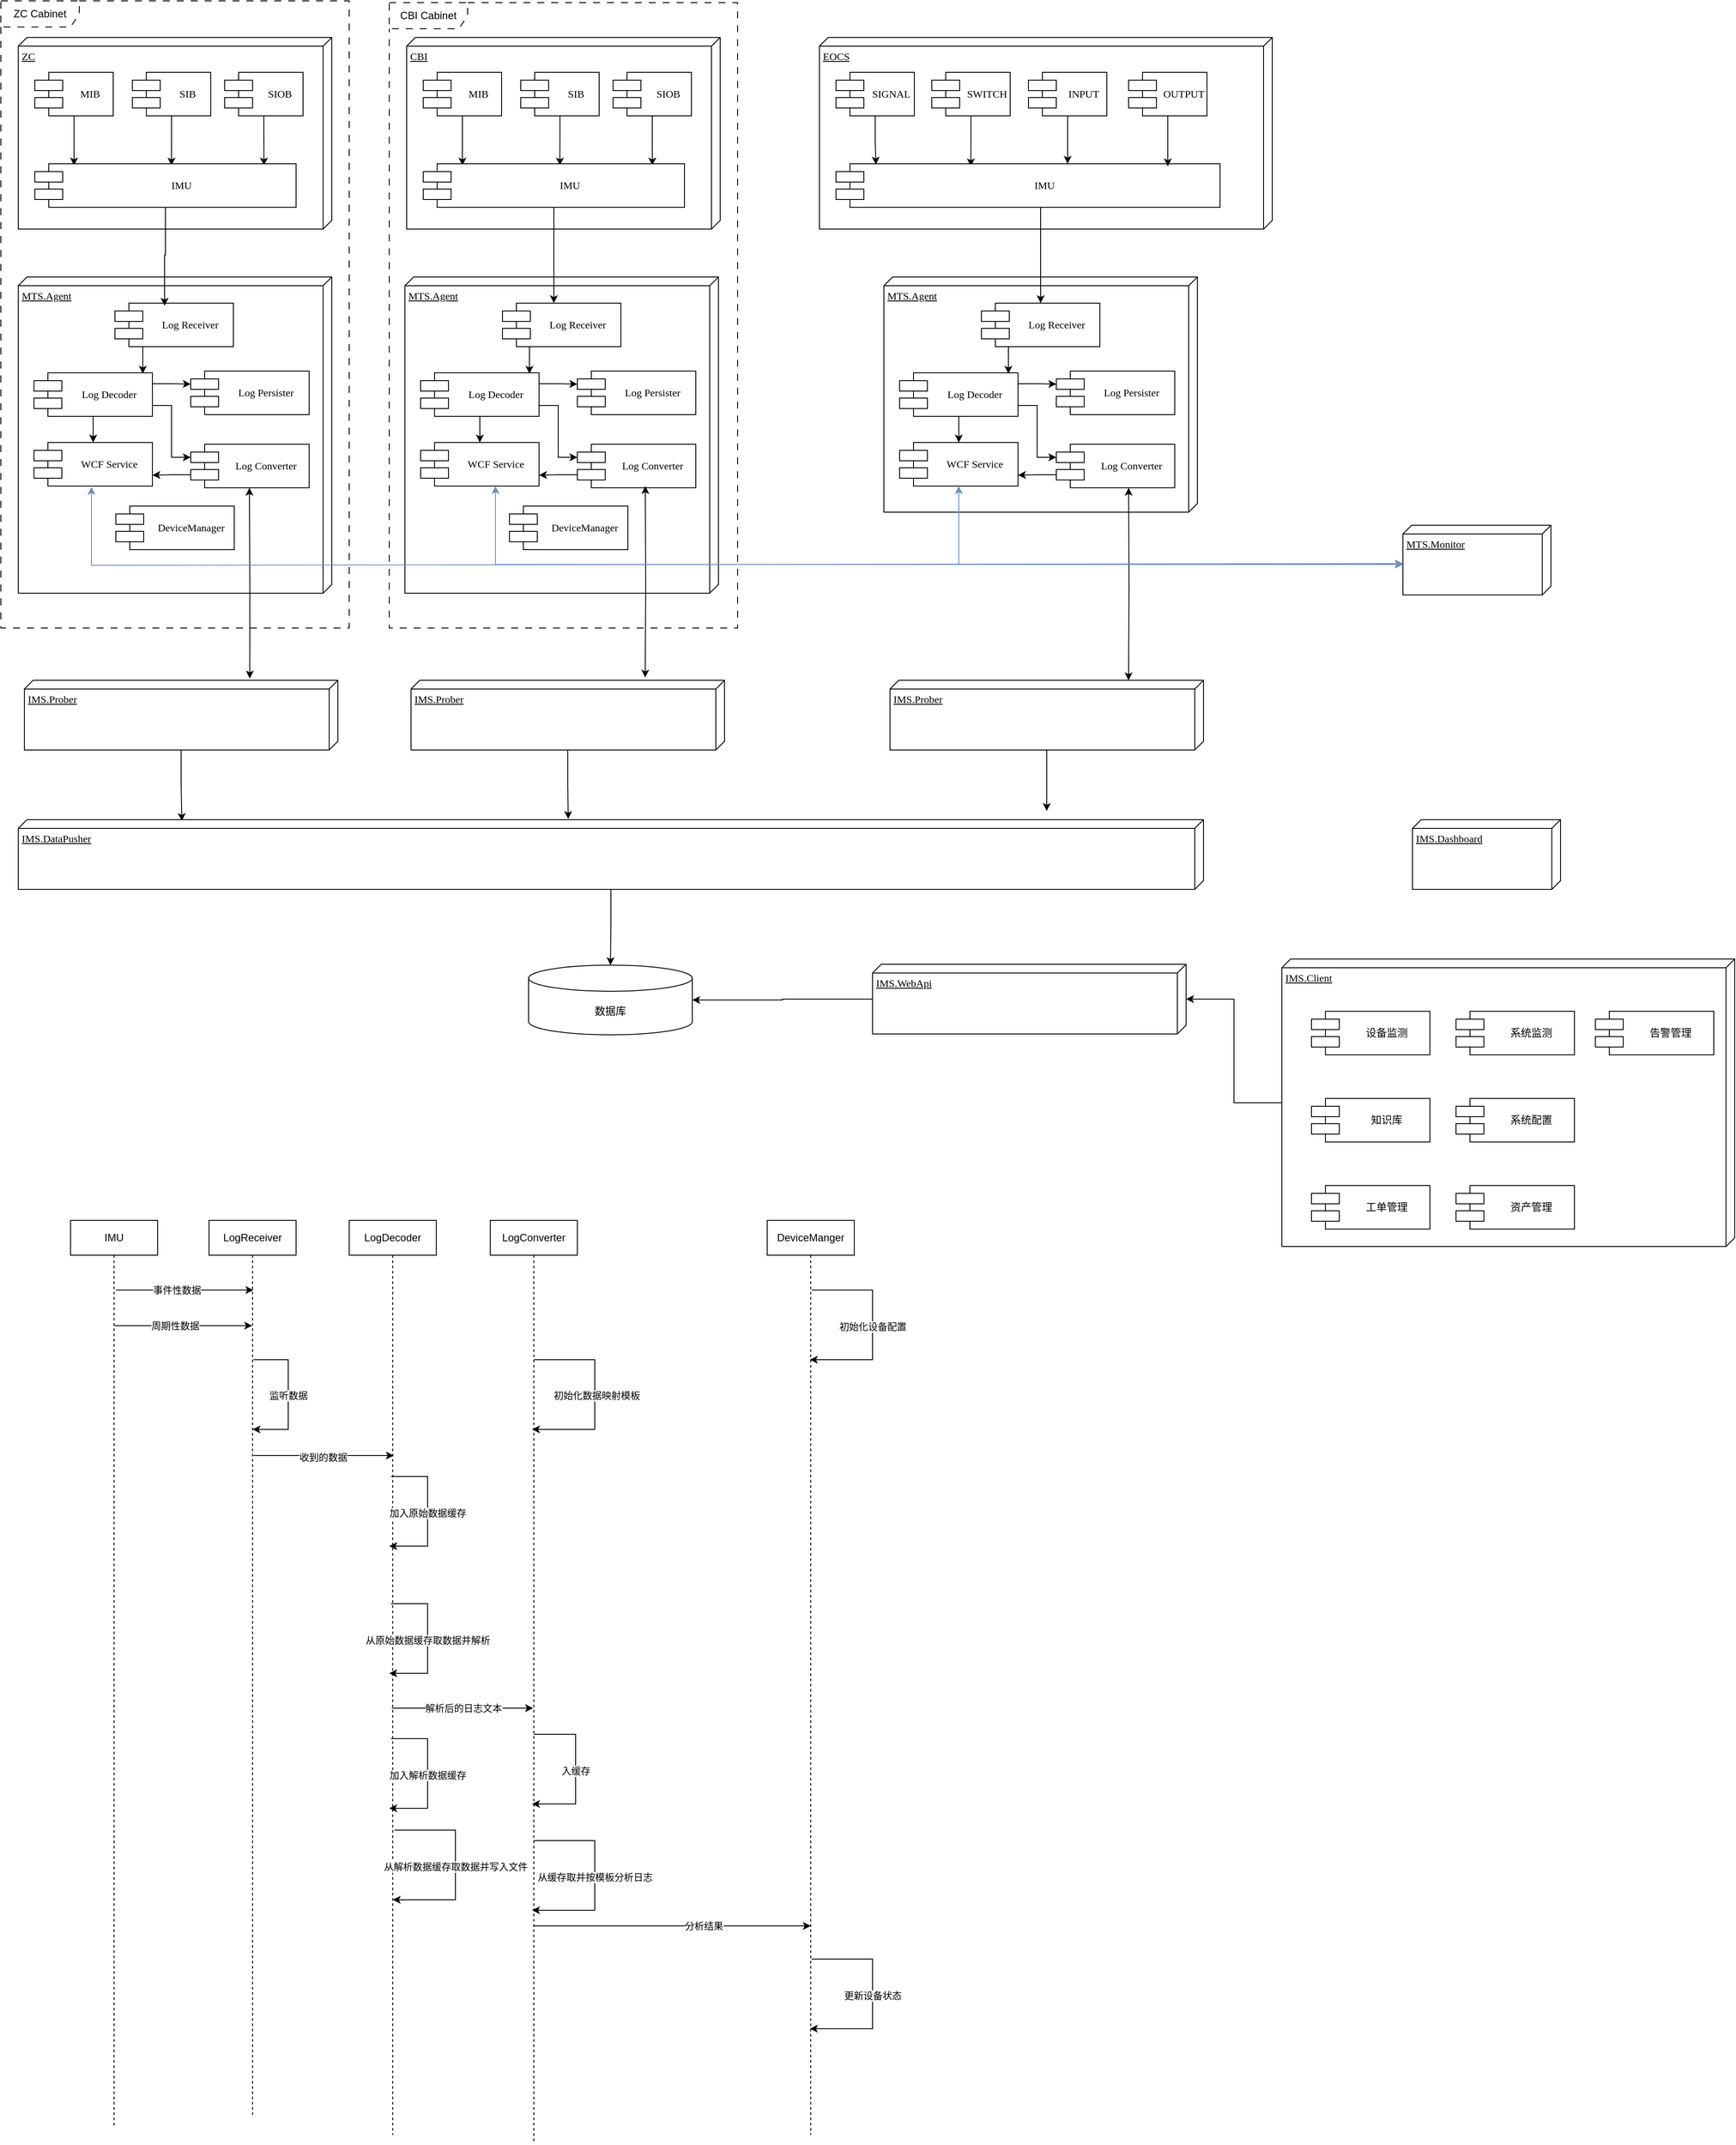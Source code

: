 <mxfile version="22.1.1" type="github">
  <diagram name="Page-1" id="5f0bae14-7c28-e335-631c-24af17079c00">
    <mxGraphModel dx="1434" dy="1608" grid="1" gridSize="10" guides="1" tooltips="1" connect="1" arrows="1" fold="1" page="1" pageScale="1" pageWidth="1100" pageHeight="850" background="none" math="0" shadow="0">
      <root>
        <mxCell id="0" />
        <mxCell id="1" parent="0" />
        <mxCell id="39150e848f15840c-1" value="ZC" style="verticalAlign=top;align=left;spacingTop=8;spacingLeft=2;spacingRight=12;shape=cube;size=10;direction=south;fontStyle=4;html=1;rounded=0;shadow=0;comic=0;labelBackgroundColor=none;strokeWidth=1;fontFamily=Verdana;fontSize=12" parent="1" vertex="1">
          <mxGeometry x="60" y="-758" width="360" height="220" as="geometry" />
        </mxCell>
        <mxCell id="gCKSwxHr6gFbuDcbhf19-6" style="edgeStyle=orthogonalEdgeStyle;rounded=0;orthogonalLoop=1;jettySize=auto;html=1;entryX=0.15;entryY=0.04;entryDx=0;entryDy=0;entryPerimeter=0;" parent="1" source="39150e848f15840c-5" target="gCKSwxHr6gFbuDcbhf19-3" edge="1">
          <mxGeometry relative="1" as="geometry" />
        </mxCell>
        <mxCell id="39150e848f15840c-5" value="MIB" style="shape=component;align=center;spacingLeft=36;rounded=0;shadow=0;comic=0;labelBackgroundColor=none;strokeWidth=1;fontFamily=Verdana;fontSize=12;html=1;" parent="1" vertex="1">
          <mxGeometry x="79" y="-718" width="90" height="50" as="geometry" />
        </mxCell>
        <mxCell id="gCKSwxHr6gFbuDcbhf19-9" style="edgeStyle=orthogonalEdgeStyle;rounded=0;orthogonalLoop=1;jettySize=auto;html=1;entryX=0.523;entryY=0.04;entryDx=0;entryDy=0;entryPerimeter=0;" parent="1" source="gCKSwxHr6gFbuDcbhf19-1" target="gCKSwxHr6gFbuDcbhf19-3" edge="1">
          <mxGeometry relative="1" as="geometry" />
        </mxCell>
        <mxCell id="gCKSwxHr6gFbuDcbhf19-1" value="SIB" style="shape=component;align=center;spacingLeft=36;rounded=0;shadow=0;comic=0;labelBackgroundColor=none;strokeWidth=1;fontFamily=Verdana;fontSize=12;html=1;" parent="1" vertex="1">
          <mxGeometry x="191" y="-718" width="90" height="50" as="geometry" />
        </mxCell>
        <mxCell id="gCKSwxHr6gFbuDcbhf19-8" style="edgeStyle=orthogonalEdgeStyle;rounded=0;orthogonalLoop=1;jettySize=auto;html=1;exitX=0.5;exitY=1;exitDx=0;exitDy=0;entryX=0.877;entryY=0.04;entryDx=0;entryDy=0;entryPerimeter=0;" parent="1" source="gCKSwxHr6gFbuDcbhf19-2" target="gCKSwxHr6gFbuDcbhf19-3" edge="1">
          <mxGeometry relative="1" as="geometry" />
        </mxCell>
        <mxCell id="gCKSwxHr6gFbuDcbhf19-2" value="SIOB" style="shape=component;align=center;spacingLeft=36;rounded=0;shadow=0;comic=0;labelBackgroundColor=none;strokeWidth=1;fontFamily=Verdana;fontSize=12;html=1;" parent="1" vertex="1">
          <mxGeometry x="297" y="-718" width="90" height="50" as="geometry" />
        </mxCell>
        <mxCell id="gCKSwxHr6gFbuDcbhf19-3" value="IMU" style="shape=component;align=center;spacingLeft=36;rounded=0;shadow=0;comic=0;labelBackgroundColor=none;strokeWidth=1;fontFamily=Verdana;fontSize=12;html=1;" parent="1" vertex="1">
          <mxGeometry x="79" y="-613" width="300" height="50" as="geometry" />
        </mxCell>
        <mxCell id="gCKSwxHr6gFbuDcbhf19-10" value="CBI" style="verticalAlign=top;align=left;spacingTop=8;spacingLeft=2;spacingRight=12;shape=cube;size=10;direction=south;fontStyle=4;html=1;rounded=0;shadow=0;comic=0;labelBackgroundColor=none;strokeWidth=1;fontFamily=Verdana;fontSize=12" parent="1" vertex="1">
          <mxGeometry x="506" y="-758" width="360" height="220" as="geometry" />
        </mxCell>
        <mxCell id="gCKSwxHr6gFbuDcbhf19-11" style="edgeStyle=orthogonalEdgeStyle;rounded=0;orthogonalLoop=1;jettySize=auto;html=1;entryX=0.15;entryY=0.04;entryDx=0;entryDy=0;entryPerimeter=0;" parent="1" source="gCKSwxHr6gFbuDcbhf19-12" target="gCKSwxHr6gFbuDcbhf19-17" edge="1">
          <mxGeometry relative="1" as="geometry" />
        </mxCell>
        <mxCell id="gCKSwxHr6gFbuDcbhf19-12" value="MIB" style="shape=component;align=center;spacingLeft=36;rounded=0;shadow=0;comic=0;labelBackgroundColor=none;strokeWidth=1;fontFamily=Verdana;fontSize=12;html=1;" parent="1" vertex="1">
          <mxGeometry x="525" y="-718" width="90" height="50" as="geometry" />
        </mxCell>
        <mxCell id="gCKSwxHr6gFbuDcbhf19-13" style="edgeStyle=orthogonalEdgeStyle;rounded=0;orthogonalLoop=1;jettySize=auto;html=1;entryX=0.523;entryY=0.04;entryDx=0;entryDy=0;entryPerimeter=0;" parent="1" source="gCKSwxHr6gFbuDcbhf19-14" target="gCKSwxHr6gFbuDcbhf19-17" edge="1">
          <mxGeometry relative="1" as="geometry" />
        </mxCell>
        <mxCell id="gCKSwxHr6gFbuDcbhf19-14" value="SIB" style="shape=component;align=center;spacingLeft=36;rounded=0;shadow=0;comic=0;labelBackgroundColor=none;strokeWidth=1;fontFamily=Verdana;fontSize=12;html=1;" parent="1" vertex="1">
          <mxGeometry x="637" y="-718" width="90" height="50" as="geometry" />
        </mxCell>
        <mxCell id="gCKSwxHr6gFbuDcbhf19-15" style="edgeStyle=orthogonalEdgeStyle;rounded=0;orthogonalLoop=1;jettySize=auto;html=1;exitX=0.5;exitY=1;exitDx=0;exitDy=0;entryX=0.877;entryY=0.04;entryDx=0;entryDy=0;entryPerimeter=0;" parent="1" source="gCKSwxHr6gFbuDcbhf19-16" target="gCKSwxHr6gFbuDcbhf19-17" edge="1">
          <mxGeometry relative="1" as="geometry" />
        </mxCell>
        <mxCell id="gCKSwxHr6gFbuDcbhf19-16" value="SIOB" style="shape=component;align=center;spacingLeft=36;rounded=0;shadow=0;comic=0;labelBackgroundColor=none;strokeWidth=1;fontFamily=Verdana;fontSize=12;html=1;" parent="1" vertex="1">
          <mxGeometry x="743" y="-718" width="90" height="50" as="geometry" />
        </mxCell>
        <mxCell id="gCKSwxHr6gFbuDcbhf19-17" value="IMU" style="shape=component;align=center;spacingLeft=36;rounded=0;shadow=0;comic=0;labelBackgroundColor=none;strokeWidth=1;fontFamily=Verdana;fontSize=12;html=1;" parent="1" vertex="1">
          <mxGeometry x="525" y="-613" width="300" height="50" as="geometry" />
        </mxCell>
        <mxCell id="gCKSwxHr6gFbuDcbhf19-19" value="EOCS" style="verticalAlign=top;align=left;spacingTop=8;spacingLeft=2;spacingRight=12;shape=cube;size=10;direction=south;fontStyle=4;html=1;rounded=0;shadow=0;comic=0;labelBackgroundColor=none;strokeWidth=1;fontFamily=Verdana;fontSize=12" parent="1" vertex="1">
          <mxGeometry x="980" y="-758" width="520" height="220" as="geometry" />
        </mxCell>
        <mxCell id="gCKSwxHr6gFbuDcbhf19-20" style="edgeStyle=orthogonalEdgeStyle;rounded=0;orthogonalLoop=1;jettySize=auto;html=1;entryX=0.104;entryY=0.02;entryDx=0;entryDy=0;entryPerimeter=0;" parent="1" source="gCKSwxHr6gFbuDcbhf19-21" target="gCKSwxHr6gFbuDcbhf19-26" edge="1">
          <mxGeometry relative="1" as="geometry">
            <Array as="points" />
          </mxGeometry>
        </mxCell>
        <mxCell id="gCKSwxHr6gFbuDcbhf19-21" value="SIGNAL" style="shape=component;align=center;spacingLeft=36;rounded=0;shadow=0;comic=0;labelBackgroundColor=none;strokeWidth=1;fontFamily=Verdana;fontSize=12;html=1;" parent="1" vertex="1">
          <mxGeometry x="999" y="-718" width="90" height="50" as="geometry" />
        </mxCell>
        <mxCell id="gCKSwxHr6gFbuDcbhf19-22" style="edgeStyle=orthogonalEdgeStyle;rounded=0;orthogonalLoop=1;jettySize=auto;html=1;entryX=0.351;entryY=0.06;entryDx=0;entryDy=0;entryPerimeter=0;" parent="1" source="gCKSwxHr6gFbuDcbhf19-23" target="gCKSwxHr6gFbuDcbhf19-26" edge="1">
          <mxGeometry relative="1" as="geometry">
            <Array as="points" />
          </mxGeometry>
        </mxCell>
        <mxCell id="gCKSwxHr6gFbuDcbhf19-23" value="SWITCH" style="shape=component;align=center;spacingLeft=36;rounded=0;shadow=0;comic=0;labelBackgroundColor=none;strokeWidth=1;fontFamily=Verdana;fontSize=12;html=1;" parent="1" vertex="1">
          <mxGeometry x="1109" y="-718" width="90" height="50" as="geometry" />
        </mxCell>
        <mxCell id="gCKSwxHr6gFbuDcbhf19-24" style="edgeStyle=orthogonalEdgeStyle;rounded=0;orthogonalLoop=1;jettySize=auto;html=1;exitX=0.5;exitY=1;exitDx=0;exitDy=0;" parent="1" source="gCKSwxHr6gFbuDcbhf19-25" target="gCKSwxHr6gFbuDcbhf19-26" edge="1">
          <mxGeometry relative="1" as="geometry">
            <Array as="points">
              <mxPoint x="1265" y="-628" />
              <mxPoint x="1265" y="-628" />
            </Array>
          </mxGeometry>
        </mxCell>
        <mxCell id="gCKSwxHr6gFbuDcbhf19-25" value="INPUT" style="shape=component;align=center;spacingLeft=36;rounded=0;shadow=0;comic=0;labelBackgroundColor=none;strokeWidth=1;fontFamily=Verdana;fontSize=12;html=1;" parent="1" vertex="1">
          <mxGeometry x="1220" y="-718" width="90" height="50" as="geometry" />
        </mxCell>
        <mxCell id="gCKSwxHr6gFbuDcbhf19-26" value="IMU" style="shape=component;align=center;spacingLeft=36;rounded=0;shadow=0;comic=0;labelBackgroundColor=none;strokeWidth=1;fontFamily=Verdana;fontSize=12;html=1;" parent="1" vertex="1">
          <mxGeometry x="999" y="-613" width="441" height="50" as="geometry" />
        </mxCell>
        <mxCell id="gCKSwxHr6gFbuDcbhf19-28" style="edgeStyle=orthogonalEdgeStyle;rounded=0;orthogonalLoop=1;jettySize=auto;html=1;exitX=0.5;exitY=1;exitDx=0;exitDy=0;entryX=0.864;entryY=0.06;entryDx=0;entryDy=0;entryPerimeter=0;" parent="1" source="gCKSwxHr6gFbuDcbhf19-27" target="gCKSwxHr6gFbuDcbhf19-26" edge="1">
          <mxGeometry relative="1" as="geometry" />
        </mxCell>
        <mxCell id="gCKSwxHr6gFbuDcbhf19-27" value="OUTPUT" style="shape=component;align=center;spacingLeft=36;rounded=0;shadow=0;comic=0;labelBackgroundColor=none;strokeWidth=1;fontFamily=Verdana;fontSize=12;html=1;" parent="1" vertex="1">
          <mxGeometry x="1335" y="-718" width="90" height="50" as="geometry" />
        </mxCell>
        <mxCell id="gCKSwxHr6gFbuDcbhf19-29" value="MTS.Agent" style="verticalAlign=top;align=left;spacingTop=8;spacingLeft=2;spacingRight=12;shape=cube;size=10;direction=south;fontStyle=4;html=1;rounded=0;shadow=0;comic=0;labelBackgroundColor=none;strokeWidth=1;fontFamily=Verdana;fontSize=12" parent="1" vertex="1">
          <mxGeometry x="60" y="-483" width="360" height="363" as="geometry" />
        </mxCell>
        <mxCell id="gCKSwxHr6gFbuDcbhf19-42" style="edgeStyle=orthogonalEdgeStyle;rounded=0;orthogonalLoop=1;jettySize=auto;html=1;exitX=0.25;exitY=1;exitDx=0;exitDy=0;entryX=0.919;entryY=0.02;entryDx=0;entryDy=0;entryPerimeter=0;" parent="1" source="gCKSwxHr6gFbuDcbhf19-30" target="gCKSwxHr6gFbuDcbhf19-31" edge="1">
          <mxGeometry relative="1" as="geometry" />
        </mxCell>
        <mxCell id="gCKSwxHr6gFbuDcbhf19-30" value="Log Receiver" style="shape=component;align=center;spacingLeft=36;rounded=0;shadow=0;comic=0;labelBackgroundColor=none;strokeWidth=1;fontFamily=Verdana;fontSize=12;html=1;" parent="1" vertex="1">
          <mxGeometry x="171" y="-453" width="136" height="50" as="geometry" />
        </mxCell>
        <mxCell id="gCKSwxHr6gFbuDcbhf19-36" style="edgeStyle=orthogonalEdgeStyle;rounded=0;orthogonalLoop=1;jettySize=auto;html=1;exitX=0.5;exitY=1;exitDx=0;exitDy=0;entryX=0.5;entryY=0;entryDx=0;entryDy=0;" parent="1" source="gCKSwxHr6gFbuDcbhf19-31" target="gCKSwxHr6gFbuDcbhf19-34" edge="1">
          <mxGeometry relative="1" as="geometry" />
        </mxCell>
        <mxCell id="gCKSwxHr6gFbuDcbhf19-37" style="edgeStyle=orthogonalEdgeStyle;rounded=0;orthogonalLoop=1;jettySize=auto;html=1;exitX=1;exitY=0.75;exitDx=0;exitDy=0;entryX=0;entryY=0.3;entryDx=0;entryDy=0;" parent="1" source="gCKSwxHr6gFbuDcbhf19-31" target="gCKSwxHr6gFbuDcbhf19-32" edge="1">
          <mxGeometry relative="1" as="geometry" />
        </mxCell>
        <mxCell id="gCKSwxHr6gFbuDcbhf19-38" style="edgeStyle=orthogonalEdgeStyle;rounded=0;orthogonalLoop=1;jettySize=auto;html=1;exitX=1;exitY=0.25;exitDx=0;exitDy=0;entryX=0;entryY=0.3;entryDx=0;entryDy=0;" parent="1" source="gCKSwxHr6gFbuDcbhf19-31" target="gCKSwxHr6gFbuDcbhf19-33" edge="1">
          <mxGeometry relative="1" as="geometry" />
        </mxCell>
        <mxCell id="gCKSwxHr6gFbuDcbhf19-31" value="Log Decoder" style="shape=component;align=center;spacingLeft=36;rounded=0;shadow=0;comic=0;labelBackgroundColor=none;strokeWidth=1;fontFamily=Verdana;fontSize=12;html=1;" parent="1" vertex="1">
          <mxGeometry x="78" y="-373" width="136" height="50" as="geometry" />
        </mxCell>
        <mxCell id="gCKSwxHr6gFbuDcbhf19-39" style="edgeStyle=orthogonalEdgeStyle;rounded=0;orthogonalLoop=1;jettySize=auto;html=1;exitX=0;exitY=0.7;exitDx=0;exitDy=0;entryX=1;entryY=0.75;entryDx=0;entryDy=0;" parent="1" source="gCKSwxHr6gFbuDcbhf19-32" target="gCKSwxHr6gFbuDcbhf19-34" edge="1">
          <mxGeometry relative="1" as="geometry" />
        </mxCell>
        <mxCell id="gCKSwxHr6gFbuDcbhf19-32" value="Log Converter" style="shape=component;align=center;spacingLeft=36;rounded=0;shadow=0;comic=0;labelBackgroundColor=none;strokeWidth=1;fontFamily=Verdana;fontSize=12;html=1;" parent="1" vertex="1">
          <mxGeometry x="258" y="-291" width="136" height="50" as="geometry" />
        </mxCell>
        <mxCell id="gCKSwxHr6gFbuDcbhf19-33" value="Log Persister" style="shape=component;align=center;spacingLeft=36;rounded=0;shadow=0;comic=0;labelBackgroundColor=none;strokeWidth=1;fontFamily=Verdana;fontSize=12;html=1;" parent="1" vertex="1">
          <mxGeometry x="258" y="-375" width="136" height="50" as="geometry" />
        </mxCell>
        <mxCell id="gCKSwxHr6gFbuDcbhf19-43" style="edgeStyle=orthogonalEdgeStyle;rounded=0;orthogonalLoop=1;jettySize=auto;html=1;exitX=0.5;exitY=1;exitDx=0;exitDy=0;entryX=-0.025;entryY=0.281;entryDx=0;entryDy=0;entryPerimeter=0;startArrow=classic;startFill=1;" parent="1" target="gCKSwxHr6gFbuDcbhf19-40" edge="1">
          <mxGeometry relative="1" as="geometry">
            <mxPoint x="325.41" y="-241" as="sourcePoint" />
            <mxPoint x="325.41" y="-116" as="targetPoint" />
          </mxGeometry>
        </mxCell>
        <mxCell id="gCKSwxHr6gFbuDcbhf19-34" value="WCF Service" style="shape=component;align=center;spacingLeft=36;rounded=0;shadow=0;comic=0;labelBackgroundColor=none;strokeWidth=1;fontFamily=Verdana;fontSize=12;html=1;" parent="1" vertex="1">
          <mxGeometry x="78" y="-293" width="136" height="50" as="geometry" />
        </mxCell>
        <mxCell id="gCKSwxHr6gFbuDcbhf19-94" style="edgeStyle=orthogonalEdgeStyle;rounded=0;orthogonalLoop=1;jettySize=auto;html=1;entryX=0.019;entryY=0.862;entryDx=0;entryDy=0;entryPerimeter=0;" parent="1" source="gCKSwxHr6gFbuDcbhf19-40" target="gCKSwxHr6gFbuDcbhf19-72" edge="1">
          <mxGeometry relative="1" as="geometry" />
        </mxCell>
        <mxCell id="gCKSwxHr6gFbuDcbhf19-40" value="IMS.Prober" style="verticalAlign=top;align=left;spacingTop=8;spacingLeft=2;spacingRight=12;shape=cube;size=10;direction=south;fontStyle=4;html=1;rounded=0;shadow=0;comic=0;labelBackgroundColor=none;strokeWidth=1;fontFamily=Verdana;fontSize=12" parent="1" vertex="1">
          <mxGeometry x="67" y="-20" width="360" height="80" as="geometry" />
        </mxCell>
        <mxCell id="gCKSwxHr6gFbuDcbhf19-41" style="edgeStyle=orthogonalEdgeStyle;rounded=0;orthogonalLoop=1;jettySize=auto;html=1;entryX=0.419;entryY=0.06;entryDx=0;entryDy=0;entryPerimeter=0;" parent="1" source="gCKSwxHr6gFbuDcbhf19-3" target="gCKSwxHr6gFbuDcbhf19-30" edge="1">
          <mxGeometry relative="1" as="geometry" />
        </mxCell>
        <mxCell id="gCKSwxHr6gFbuDcbhf19-44" value="MTS.Agent" style="verticalAlign=top;align=left;spacingTop=8;spacingLeft=2;spacingRight=12;shape=cube;size=10;direction=south;fontStyle=4;html=1;rounded=0;shadow=0;comic=0;labelBackgroundColor=none;strokeWidth=1;fontFamily=Verdana;fontSize=12" parent="1" vertex="1">
          <mxGeometry x="504" y="-483" width="360" height="363" as="geometry" />
        </mxCell>
        <mxCell id="gCKSwxHr6gFbuDcbhf19-45" style="edgeStyle=orthogonalEdgeStyle;rounded=0;orthogonalLoop=1;jettySize=auto;html=1;exitX=0.25;exitY=1;exitDx=0;exitDy=0;entryX=0.919;entryY=0.02;entryDx=0;entryDy=0;entryPerimeter=0;" parent="1" source="gCKSwxHr6gFbuDcbhf19-46" target="gCKSwxHr6gFbuDcbhf19-50" edge="1">
          <mxGeometry relative="1" as="geometry" />
        </mxCell>
        <mxCell id="gCKSwxHr6gFbuDcbhf19-46" value="Log Receiver" style="shape=component;align=center;spacingLeft=36;rounded=0;shadow=0;comic=0;labelBackgroundColor=none;strokeWidth=1;fontFamily=Verdana;fontSize=12;html=1;" parent="1" vertex="1">
          <mxGeometry x="616" y="-453" width="136" height="50" as="geometry" />
        </mxCell>
        <mxCell id="gCKSwxHr6gFbuDcbhf19-47" style="edgeStyle=orthogonalEdgeStyle;rounded=0;orthogonalLoop=1;jettySize=auto;html=1;exitX=0.5;exitY=1;exitDx=0;exitDy=0;entryX=0.5;entryY=0;entryDx=0;entryDy=0;" parent="1" source="gCKSwxHr6gFbuDcbhf19-50" target="gCKSwxHr6gFbuDcbhf19-55" edge="1">
          <mxGeometry relative="1" as="geometry" />
        </mxCell>
        <mxCell id="gCKSwxHr6gFbuDcbhf19-48" style="edgeStyle=orthogonalEdgeStyle;rounded=0;orthogonalLoop=1;jettySize=auto;html=1;exitX=1;exitY=0.75;exitDx=0;exitDy=0;entryX=0;entryY=0.3;entryDx=0;entryDy=0;" parent="1" source="gCKSwxHr6gFbuDcbhf19-50" target="gCKSwxHr6gFbuDcbhf19-52" edge="1">
          <mxGeometry relative="1" as="geometry" />
        </mxCell>
        <mxCell id="gCKSwxHr6gFbuDcbhf19-49" style="edgeStyle=orthogonalEdgeStyle;rounded=0;orthogonalLoop=1;jettySize=auto;html=1;exitX=1;exitY=0.25;exitDx=0;exitDy=0;entryX=0;entryY=0.3;entryDx=0;entryDy=0;" parent="1" source="gCKSwxHr6gFbuDcbhf19-50" target="gCKSwxHr6gFbuDcbhf19-53" edge="1">
          <mxGeometry relative="1" as="geometry" />
        </mxCell>
        <mxCell id="gCKSwxHr6gFbuDcbhf19-50" value="Log Decoder" style="shape=component;align=center;spacingLeft=36;rounded=0;shadow=0;comic=0;labelBackgroundColor=none;strokeWidth=1;fontFamily=Verdana;fontSize=12;html=1;" parent="1" vertex="1">
          <mxGeometry x="522" y="-373" width="136" height="50" as="geometry" />
        </mxCell>
        <mxCell id="gCKSwxHr6gFbuDcbhf19-51" style="edgeStyle=orthogonalEdgeStyle;rounded=0;orthogonalLoop=1;jettySize=auto;html=1;exitX=0;exitY=0.7;exitDx=0;exitDy=0;entryX=1;entryY=0.75;entryDx=0;entryDy=0;" parent="1" source="gCKSwxHr6gFbuDcbhf19-52" target="gCKSwxHr6gFbuDcbhf19-55" edge="1">
          <mxGeometry relative="1" as="geometry" />
        </mxCell>
        <mxCell id="gCKSwxHr6gFbuDcbhf19-52" value="Log Converter" style="shape=component;align=center;spacingLeft=36;rounded=0;shadow=0;comic=0;labelBackgroundColor=none;strokeWidth=1;fontFamily=Verdana;fontSize=12;html=1;" parent="1" vertex="1">
          <mxGeometry x="702" y="-291" width="136" height="50" as="geometry" />
        </mxCell>
        <mxCell id="gCKSwxHr6gFbuDcbhf19-53" value="Log Persister" style="shape=component;align=center;spacingLeft=36;rounded=0;shadow=0;comic=0;labelBackgroundColor=none;strokeWidth=1;fontFamily=Verdana;fontSize=12;html=1;" parent="1" vertex="1">
          <mxGeometry x="702" y="-375" width="136" height="50" as="geometry" />
        </mxCell>
        <mxCell id="gCKSwxHr6gFbuDcbhf19-54" style="edgeStyle=orthogonalEdgeStyle;rounded=0;orthogonalLoop=1;jettySize=auto;html=1;exitX=0.5;exitY=1;exitDx=0;exitDy=0;entryX=-0.04;entryY=0.253;entryDx=0;entryDy=0;entryPerimeter=0;startArrow=classic;startFill=1;" parent="1" target="gCKSwxHr6gFbuDcbhf19-56" edge="1">
          <mxGeometry relative="1" as="geometry">
            <mxPoint x="780" y="-243" as="sourcePoint" />
            <mxPoint x="780" y="-118" as="targetPoint" />
          </mxGeometry>
        </mxCell>
        <mxCell id="gCKSwxHr6gFbuDcbhf19-55" value="WCF Service" style="shape=component;align=center;spacingLeft=36;rounded=0;shadow=0;comic=0;labelBackgroundColor=none;strokeWidth=1;fontFamily=Verdana;fontSize=12;html=1;" parent="1" vertex="1">
          <mxGeometry x="522" y="-293" width="136" height="50" as="geometry" />
        </mxCell>
        <mxCell id="gCKSwxHr6gFbuDcbhf19-92" style="edgeStyle=orthogonalEdgeStyle;rounded=0;orthogonalLoop=1;jettySize=auto;html=1;entryX=-0.01;entryY=0.536;entryDx=0;entryDy=0;entryPerimeter=0;" parent="1" source="gCKSwxHr6gFbuDcbhf19-56" target="gCKSwxHr6gFbuDcbhf19-72" edge="1">
          <mxGeometry relative="1" as="geometry">
            <Array as="points" />
          </mxGeometry>
        </mxCell>
        <mxCell id="gCKSwxHr6gFbuDcbhf19-56" value="IMS.Prober" style="verticalAlign=top;align=left;spacingTop=8;spacingLeft=2;spacingRight=12;shape=cube;size=10;direction=south;fontStyle=4;html=1;rounded=0;shadow=0;comic=0;labelBackgroundColor=none;strokeWidth=1;fontFamily=Verdana;fontSize=12" parent="1" vertex="1">
          <mxGeometry x="511" y="-20" width="360" height="80" as="geometry" />
        </mxCell>
        <mxCell id="gCKSwxHr6gFbuDcbhf19-57" value="MTS.Agent" style="verticalAlign=top;align=left;spacingTop=8;spacingLeft=2;spacingRight=12;shape=cube;size=10;direction=south;fontStyle=4;html=1;rounded=0;shadow=0;comic=0;labelBackgroundColor=none;strokeWidth=1;fontFamily=Verdana;fontSize=12" parent="1" vertex="1">
          <mxGeometry x="1054" y="-483" width="360" height="270" as="geometry" />
        </mxCell>
        <mxCell id="gCKSwxHr6gFbuDcbhf19-58" style="edgeStyle=orthogonalEdgeStyle;rounded=0;orthogonalLoop=1;jettySize=auto;html=1;exitX=0.25;exitY=1;exitDx=0;exitDy=0;entryX=0.919;entryY=0.02;entryDx=0;entryDy=0;entryPerimeter=0;" parent="1" source="gCKSwxHr6gFbuDcbhf19-59" target="gCKSwxHr6gFbuDcbhf19-63" edge="1">
          <mxGeometry relative="1" as="geometry" />
        </mxCell>
        <mxCell id="gCKSwxHr6gFbuDcbhf19-59" value="Log Receiver" style="shape=component;align=center;spacingLeft=36;rounded=0;shadow=0;comic=0;labelBackgroundColor=none;strokeWidth=1;fontFamily=Verdana;fontSize=12;html=1;" parent="1" vertex="1">
          <mxGeometry x="1166" y="-453" width="136" height="50" as="geometry" />
        </mxCell>
        <mxCell id="gCKSwxHr6gFbuDcbhf19-60" style="edgeStyle=orthogonalEdgeStyle;rounded=0;orthogonalLoop=1;jettySize=auto;html=1;exitX=0.5;exitY=1;exitDx=0;exitDy=0;entryX=0.5;entryY=0;entryDx=0;entryDy=0;" parent="1" source="gCKSwxHr6gFbuDcbhf19-63" target="gCKSwxHr6gFbuDcbhf19-68" edge="1">
          <mxGeometry relative="1" as="geometry" />
        </mxCell>
        <mxCell id="gCKSwxHr6gFbuDcbhf19-61" style="edgeStyle=orthogonalEdgeStyle;rounded=0;orthogonalLoop=1;jettySize=auto;html=1;exitX=1;exitY=0.75;exitDx=0;exitDy=0;entryX=0;entryY=0.3;entryDx=0;entryDy=0;" parent="1" source="gCKSwxHr6gFbuDcbhf19-63" target="gCKSwxHr6gFbuDcbhf19-65" edge="1">
          <mxGeometry relative="1" as="geometry" />
        </mxCell>
        <mxCell id="gCKSwxHr6gFbuDcbhf19-62" style="edgeStyle=orthogonalEdgeStyle;rounded=0;orthogonalLoop=1;jettySize=auto;html=1;exitX=1;exitY=0.25;exitDx=0;exitDy=0;entryX=0;entryY=0.3;entryDx=0;entryDy=0;" parent="1" source="gCKSwxHr6gFbuDcbhf19-63" target="gCKSwxHr6gFbuDcbhf19-66" edge="1">
          <mxGeometry relative="1" as="geometry" />
        </mxCell>
        <mxCell id="gCKSwxHr6gFbuDcbhf19-63" value="Log Decoder" style="shape=component;align=center;spacingLeft=36;rounded=0;shadow=0;comic=0;labelBackgroundColor=none;strokeWidth=1;fontFamily=Verdana;fontSize=12;html=1;" parent="1" vertex="1">
          <mxGeometry x="1072" y="-373" width="136" height="50" as="geometry" />
        </mxCell>
        <mxCell id="gCKSwxHr6gFbuDcbhf19-64" style="edgeStyle=orthogonalEdgeStyle;rounded=0;orthogonalLoop=1;jettySize=auto;html=1;exitX=0;exitY=0.7;exitDx=0;exitDy=0;entryX=1;entryY=0.75;entryDx=0;entryDy=0;" parent="1" source="gCKSwxHr6gFbuDcbhf19-65" target="gCKSwxHr6gFbuDcbhf19-68" edge="1">
          <mxGeometry relative="1" as="geometry" />
        </mxCell>
        <mxCell id="gCKSwxHr6gFbuDcbhf19-65" value="Log Converter" style="shape=component;align=center;spacingLeft=36;rounded=0;shadow=0;comic=0;labelBackgroundColor=none;strokeWidth=1;fontFamily=Verdana;fontSize=12;html=1;" parent="1" vertex="1">
          <mxGeometry x="1252" y="-291" width="136" height="50" as="geometry" />
        </mxCell>
        <mxCell id="gCKSwxHr6gFbuDcbhf19-66" value="Log Persister" style="shape=component;align=center;spacingLeft=36;rounded=0;shadow=0;comic=0;labelBackgroundColor=none;strokeWidth=1;fontFamily=Verdana;fontSize=12;html=1;" parent="1" vertex="1">
          <mxGeometry x="1252" y="-375" width="136" height="50" as="geometry" />
        </mxCell>
        <mxCell id="gCKSwxHr6gFbuDcbhf19-67" style="edgeStyle=orthogonalEdgeStyle;rounded=0;orthogonalLoop=1;jettySize=auto;html=1;exitX=0.5;exitY=1;exitDx=0;exitDy=0;entryX=0;entryY=0.239;entryDx=0;entryDy=0;entryPerimeter=0;startArrow=classic;startFill=1;" parent="1" target="gCKSwxHr6gFbuDcbhf19-69" edge="1">
          <mxGeometry relative="1" as="geometry">
            <mxPoint x="1335.0" y="-241" as="sourcePoint" />
            <mxPoint x="1335" y="-116" as="targetPoint" />
          </mxGeometry>
        </mxCell>
        <mxCell id="gCKSwxHr6gFbuDcbhf19-68" value="WCF Service" style="shape=component;align=center;spacingLeft=36;rounded=0;shadow=0;comic=0;labelBackgroundColor=none;strokeWidth=1;fontFamily=Verdana;fontSize=12;html=1;" parent="1" vertex="1">
          <mxGeometry x="1072" y="-293" width="136" height="50" as="geometry" />
        </mxCell>
        <mxCell id="gCKSwxHr6gFbuDcbhf19-93" style="edgeStyle=orthogonalEdgeStyle;rounded=0;orthogonalLoop=1;jettySize=auto;html=1;" parent="1" source="gCKSwxHr6gFbuDcbhf19-69" edge="1">
          <mxGeometry relative="1" as="geometry">
            <mxPoint x="1241" y="130" as="targetPoint" />
          </mxGeometry>
        </mxCell>
        <mxCell id="gCKSwxHr6gFbuDcbhf19-69" value="IMS.Prober" style="verticalAlign=top;align=left;spacingTop=8;spacingLeft=2;spacingRight=12;shape=cube;size=10;direction=south;fontStyle=4;html=1;rounded=0;shadow=0;comic=0;labelBackgroundColor=none;strokeWidth=1;fontFamily=Verdana;fontSize=12" parent="1" vertex="1">
          <mxGeometry x="1061" y="-20" width="360" height="80" as="geometry" />
        </mxCell>
        <mxCell id="gCKSwxHr6gFbuDcbhf19-71" style="edgeStyle=orthogonalEdgeStyle;rounded=0;orthogonalLoop=1;jettySize=auto;html=1;entryX=0.5;entryY=0;entryDx=0;entryDy=0;" parent="1" source="gCKSwxHr6gFbuDcbhf19-26" target="gCKSwxHr6gFbuDcbhf19-59" edge="1">
          <mxGeometry relative="1" as="geometry">
            <Array as="points">
              <mxPoint x="1234" y="-528" />
              <mxPoint x="1234" y="-528" />
            </Array>
          </mxGeometry>
        </mxCell>
        <mxCell id="gCKSwxHr6gFbuDcbhf19-95" style="edgeStyle=orthogonalEdgeStyle;rounded=0;orthogonalLoop=1;jettySize=auto;html=1;" parent="1" source="gCKSwxHr6gFbuDcbhf19-72" target="gCKSwxHr6gFbuDcbhf19-75" edge="1">
          <mxGeometry relative="1" as="geometry" />
        </mxCell>
        <mxCell id="gCKSwxHr6gFbuDcbhf19-72" value="IMS.DataPusher" style="verticalAlign=top;align=left;spacingTop=8;spacingLeft=2;spacingRight=12;shape=cube;size=10;direction=south;fontStyle=4;html=1;rounded=0;shadow=0;comic=0;labelBackgroundColor=none;strokeWidth=1;fontFamily=Verdana;fontSize=12" parent="1" vertex="1">
          <mxGeometry x="60" y="140" width="1361" height="80" as="geometry" />
        </mxCell>
        <mxCell id="gCKSwxHr6gFbuDcbhf19-73" value="ZC Cabinet" style="shape=umlFrame;whiteSpace=wrap;html=1;pointerEvents=0;width=90;height=30;shadow=0;dashed=1;dashPattern=8 8;" parent="1" vertex="1">
          <mxGeometry x="40" y="-800" width="400" height="720" as="geometry" />
        </mxCell>
        <mxCell id="gCKSwxHr6gFbuDcbhf19-74" value="CBI Cabinet" style="shape=umlFrame;whiteSpace=wrap;html=1;pointerEvents=0;width=90;height=30;shadow=0;dashed=1;dashPattern=8 8;" parent="1" vertex="1">
          <mxGeometry x="486" y="-798" width="400" height="718" as="geometry" />
        </mxCell>
        <mxCell id="gCKSwxHr6gFbuDcbhf19-75" value="数据库" style="shape=cylinder3;whiteSpace=wrap;html=1;boundedLbl=1;backgroundOutline=1;size=15;" parent="1" vertex="1">
          <mxGeometry x="646" y="307" width="188" height="80" as="geometry" />
        </mxCell>
        <mxCell id="gCKSwxHr6gFbuDcbhf19-96" style="edgeStyle=orthogonalEdgeStyle;rounded=0;orthogonalLoop=1;jettySize=auto;html=1;entryX=1;entryY=0.5;entryDx=0;entryDy=0;entryPerimeter=0;" parent="1" source="gCKSwxHr6gFbuDcbhf19-76" target="gCKSwxHr6gFbuDcbhf19-75" edge="1">
          <mxGeometry relative="1" as="geometry" />
        </mxCell>
        <mxCell id="gCKSwxHr6gFbuDcbhf19-76" value="IMS.WebApi" style="verticalAlign=top;align=left;spacingTop=8;spacingLeft=2;spacingRight=12;shape=cube;size=10;direction=south;fontStyle=4;html=1;rounded=0;shadow=0;comic=0;labelBackgroundColor=none;strokeWidth=1;fontFamily=Verdana;fontSize=12" parent="1" vertex="1">
          <mxGeometry x="1041" y="306" width="360" height="80" as="geometry" />
        </mxCell>
        <mxCell id="gCKSwxHr6gFbuDcbhf19-97" style="edgeStyle=orthogonalEdgeStyle;rounded=0;orthogonalLoop=1;jettySize=auto;html=1;" parent="1" source="gCKSwxHr6gFbuDcbhf19-77" target="gCKSwxHr6gFbuDcbhf19-76" edge="1">
          <mxGeometry relative="1" as="geometry" />
        </mxCell>
        <mxCell id="gCKSwxHr6gFbuDcbhf19-77" value="IMS.Client" style="verticalAlign=top;align=left;spacingTop=8;spacingLeft=2;spacingRight=12;shape=cube;size=10;direction=south;fontStyle=4;html=1;rounded=0;shadow=0;comic=0;labelBackgroundColor=none;strokeWidth=1;fontFamily=Verdana;fontSize=12" parent="1" vertex="1">
          <mxGeometry x="1511" y="300" width="520" height="330" as="geometry" />
        </mxCell>
        <mxCell id="gCKSwxHr6gFbuDcbhf19-78" value="IMS.Dashboard" style="verticalAlign=top;align=left;spacingTop=8;spacingLeft=2;spacingRight=12;shape=cube;size=10;direction=south;fontStyle=4;html=1;rounded=0;shadow=0;comic=0;labelBackgroundColor=none;strokeWidth=1;fontFamily=Verdana;fontSize=12" parent="1" vertex="1">
          <mxGeometry x="1661" y="140" width="170" height="80" as="geometry" />
        </mxCell>
        <mxCell id="gCKSwxHr6gFbuDcbhf19-79" style="edgeStyle=orthogonalEdgeStyle;rounded=0;orthogonalLoop=1;jettySize=auto;html=1;" parent="1" source="gCKSwxHr6gFbuDcbhf19-17" edge="1">
          <mxGeometry relative="1" as="geometry">
            <mxPoint x="675" y="-453" as="targetPoint" />
            <Array as="points">
              <mxPoint x="675" y="-453" />
            </Array>
          </mxGeometry>
        </mxCell>
        <mxCell id="gCKSwxHr6gFbuDcbhf19-80" value="MTS.Monitor" style="verticalAlign=top;align=left;spacingTop=8;spacingLeft=2;spacingRight=12;shape=cube;size=10;direction=south;fontStyle=4;html=1;rounded=0;shadow=0;comic=0;labelBackgroundColor=none;strokeWidth=1;fontFamily=Verdana;fontSize=12" parent="1" vertex="1">
          <mxGeometry x="1650" y="-198" width="170" height="80" as="geometry" />
        </mxCell>
        <mxCell id="gCKSwxHr6gFbuDcbhf19-81" value="" style="endArrow=classic;startArrow=classic;html=1;rounded=0;entryX=0;entryY=0;entryDx=45;entryDy=170;entryPerimeter=0;exitX=0.5;exitY=1;exitDx=0;exitDy=0;fillColor=#dae8fc;strokeColor=#6c8ebf;" parent="1" source="gCKSwxHr6gFbuDcbhf19-68" target="gCKSwxHr6gFbuDcbhf19-80" edge="1">
          <mxGeometry width="50" height="50" relative="1" as="geometry">
            <mxPoint x="850" y="-168" as="sourcePoint" />
            <mxPoint x="900" y="-218" as="targetPoint" />
            <Array as="points">
              <mxPoint x="1140" y="-153" />
            </Array>
          </mxGeometry>
        </mxCell>
        <mxCell id="gCKSwxHr6gFbuDcbhf19-82" value="" style="endArrow=classic;startArrow=classic;html=1;rounded=0;exitX=0.5;exitY=1;exitDx=0;exitDy=0;fillColor=#dae8fc;strokeColor=#6c8ebf;" parent="1" edge="1">
          <mxGeometry width="50" height="50" relative="1" as="geometry">
            <mxPoint x="608" y="-243" as="sourcePoint" />
            <mxPoint x="1650" y="-153" as="targetPoint" />
            <Array as="points">
              <mxPoint x="608" y="-153" />
            </Array>
          </mxGeometry>
        </mxCell>
        <mxCell id="gCKSwxHr6gFbuDcbhf19-83" value="" style="endArrow=classic;startArrow=classic;html=1;rounded=0;exitX=0.5;exitY=1;exitDx=0;exitDy=0;fillColor=#dae8fc;strokeColor=#6c8ebf;" parent="1" edge="1">
          <mxGeometry width="50" height="50" relative="1" as="geometry">
            <mxPoint x="144" y="-242" as="sourcePoint" />
            <mxPoint x="1650" y="-154" as="targetPoint" />
            <Array as="points">
              <mxPoint x="144" y="-152" />
            </Array>
          </mxGeometry>
        </mxCell>
        <mxCell id="gCKSwxHr6gFbuDcbhf19-84" value="设备监测" style="shape=component;align=center;spacingLeft=36;rounded=0;shadow=0;comic=0;labelBackgroundColor=none;strokeWidth=1;fontFamily=Verdana;fontSize=12;html=1;" parent="1" vertex="1">
          <mxGeometry x="1545" y="360" width="136" height="50" as="geometry" />
        </mxCell>
        <mxCell id="gCKSwxHr6gFbuDcbhf19-85" value="系统监测" style="shape=component;align=center;spacingLeft=36;rounded=0;shadow=0;comic=0;labelBackgroundColor=none;strokeWidth=1;fontFamily=Verdana;fontSize=12;html=1;" parent="1" vertex="1">
          <mxGeometry x="1711" y="360" width="136" height="50" as="geometry" />
        </mxCell>
        <mxCell id="gCKSwxHr6gFbuDcbhf19-86" value="告警管理" style="shape=component;align=center;spacingLeft=36;rounded=0;shadow=0;comic=0;labelBackgroundColor=none;strokeWidth=1;fontFamily=Verdana;fontSize=12;html=1;" parent="1" vertex="1">
          <mxGeometry x="1871" y="360" width="136" height="50" as="geometry" />
        </mxCell>
        <mxCell id="gCKSwxHr6gFbuDcbhf19-87" value="工单管理" style="shape=component;align=center;spacingLeft=36;rounded=0;shadow=0;comic=0;labelBackgroundColor=none;strokeWidth=1;fontFamily=Verdana;fontSize=12;html=1;" parent="1" vertex="1">
          <mxGeometry x="1545" y="560" width="136" height="50" as="geometry" />
        </mxCell>
        <mxCell id="gCKSwxHr6gFbuDcbhf19-88" value="资产管理" style="shape=component;align=center;spacingLeft=36;rounded=0;shadow=0;comic=0;labelBackgroundColor=none;strokeWidth=1;fontFamily=Verdana;fontSize=12;html=1;" parent="1" vertex="1">
          <mxGeometry x="1711" y="560" width="136" height="50" as="geometry" />
        </mxCell>
        <mxCell id="gCKSwxHr6gFbuDcbhf19-89" value="知识库" style="shape=component;align=center;spacingLeft=36;rounded=0;shadow=0;comic=0;labelBackgroundColor=none;strokeWidth=1;fontFamily=Verdana;fontSize=12;html=1;" parent="1" vertex="1">
          <mxGeometry x="1545" y="460" width="136" height="50" as="geometry" />
        </mxCell>
        <mxCell id="gCKSwxHr6gFbuDcbhf19-90" value="系统配置" style="shape=component;align=center;spacingLeft=36;rounded=0;shadow=0;comic=0;labelBackgroundColor=none;strokeWidth=1;fontFamily=Verdana;fontSize=12;html=1;" parent="1" vertex="1">
          <mxGeometry x="1711" y="460" width="136" height="50" as="geometry" />
        </mxCell>
        <mxCell id="gCKSwxHr6gFbuDcbhf19-98" value="IMU" style="shape=umlLifeline;perimeter=lifelinePerimeter;whiteSpace=wrap;html=1;container=1;dropTarget=0;collapsible=0;recursiveResize=0;outlineConnect=0;portConstraint=eastwest;newEdgeStyle={&quot;curved&quot;:0,&quot;rounded&quot;:0};" parent="1" vertex="1">
          <mxGeometry x="120" y="600" width="100" height="1040" as="geometry" />
        </mxCell>
        <mxCell id="gCKSwxHr6gFbuDcbhf19-99" value="LogReceiver" style="shape=umlLifeline;perimeter=lifelinePerimeter;whiteSpace=wrap;html=1;container=1;dropTarget=0;collapsible=0;recursiveResize=0;outlineConnect=0;portConstraint=eastwest;newEdgeStyle={&quot;curved&quot;:0,&quot;rounded&quot;:0};" parent="1" vertex="1">
          <mxGeometry x="279" y="600" width="100" height="1030" as="geometry" />
        </mxCell>
        <mxCell id="gCKSwxHr6gFbuDcbhf19-100" value="LogDecoder" style="shape=umlLifeline;perimeter=lifelinePerimeter;whiteSpace=wrap;html=1;container=1;dropTarget=0;collapsible=0;recursiveResize=0;outlineConnect=0;portConstraint=eastwest;newEdgeStyle={&quot;curved&quot;:0,&quot;rounded&quot;:0};" parent="1" vertex="1">
          <mxGeometry x="440" y="600" width="100" height="1050" as="geometry" />
        </mxCell>
        <mxCell id="gCKSwxHr6gFbuDcbhf19-101" value="LogConverter" style="shape=umlLifeline;perimeter=lifelinePerimeter;whiteSpace=wrap;html=1;container=1;dropTarget=0;collapsible=0;recursiveResize=0;outlineConnect=0;portConstraint=eastwest;newEdgeStyle={&quot;curved&quot;:0,&quot;rounded&quot;:0};" parent="1" vertex="1">
          <mxGeometry x="602" y="600" width="100" height="1060" as="geometry" />
        </mxCell>
        <mxCell id="gCKSwxHr6gFbuDcbhf19-103" value="" style="endArrow=classic;html=1;rounded=0;exitX=0.506;exitY=0.123;exitDx=0;exitDy=0;exitPerimeter=0;" parent="1" edge="1">
          <mxGeometry width="50" height="50" relative="1" as="geometry">
            <mxPoint x="170.6" y="720.92" as="sourcePoint" />
            <mxPoint x="328.5" y="720.92" as="targetPoint" />
          </mxGeometry>
        </mxCell>
        <mxCell id="gCKSwxHr6gFbuDcbhf19-104" value="周期性数据" style="edgeLabel;html=1;align=center;verticalAlign=middle;resizable=0;points=[];" parent="gCKSwxHr6gFbuDcbhf19-103" vertex="1" connectable="0">
          <mxGeometry x="-0.388" relative="1" as="geometry">
            <mxPoint x="21" as="offset" />
          </mxGeometry>
        </mxCell>
        <mxCell id="gCKSwxHr6gFbuDcbhf19-105" value="" style="endArrow=classic;html=1;rounded=0;exitX=0.506;exitY=0.123;exitDx=0;exitDy=0;exitPerimeter=0;" parent="1" edge="1">
          <mxGeometry width="50" height="50" relative="1" as="geometry">
            <mxPoint x="172" y="680" as="sourcePoint" />
            <mxPoint x="330" y="680" as="targetPoint" />
          </mxGeometry>
        </mxCell>
        <mxCell id="gCKSwxHr6gFbuDcbhf19-106" value="事件性数据" style="edgeLabel;html=1;align=center;verticalAlign=middle;resizable=0;points=[];" parent="gCKSwxHr6gFbuDcbhf19-105" vertex="1" connectable="0">
          <mxGeometry x="-0.388" relative="1" as="geometry">
            <mxPoint x="21" as="offset" />
          </mxGeometry>
        </mxCell>
        <mxCell id="gCKSwxHr6gFbuDcbhf19-107" value="" style="endArrow=classic;html=1;rounded=0;" parent="1" target="gCKSwxHr6gFbuDcbhf19-99" edge="1">
          <mxGeometry width="50" height="50" relative="1" as="geometry">
            <mxPoint x="330" y="760" as="sourcePoint" />
            <mxPoint x="400" y="850" as="targetPoint" />
            <Array as="points">
              <mxPoint x="370" y="760" />
              <mxPoint x="370" y="840" />
            </Array>
          </mxGeometry>
        </mxCell>
        <mxCell id="gCKSwxHr6gFbuDcbhf19-108" value="监听数据" style="edgeLabel;html=1;align=center;verticalAlign=middle;resizable=0;points=[];" parent="gCKSwxHr6gFbuDcbhf19-107" vertex="1" connectable="0">
          <mxGeometry x="0.006" relative="1" as="geometry">
            <mxPoint as="offset" />
          </mxGeometry>
        </mxCell>
        <mxCell id="gCKSwxHr6gFbuDcbhf19-109" value="" style="endArrow=classic;html=1;rounded=0;" parent="1" edge="1">
          <mxGeometry width="50" height="50" relative="1" as="geometry">
            <mxPoint x="488" y="894" as="sourcePoint" />
            <mxPoint x="486" y="974" as="targetPoint" />
            <Array as="points">
              <mxPoint x="530" y="894" />
              <mxPoint x="530" y="974" />
            </Array>
          </mxGeometry>
        </mxCell>
        <mxCell id="gCKSwxHr6gFbuDcbhf19-110" value="加入原始数据缓存" style="edgeLabel;html=1;align=center;verticalAlign=middle;resizable=0;points=[];" parent="gCKSwxHr6gFbuDcbhf19-109" vertex="1" connectable="0">
          <mxGeometry x="0.006" relative="1" as="geometry">
            <mxPoint as="offset" />
          </mxGeometry>
        </mxCell>
        <mxCell id="gCKSwxHr6gFbuDcbhf19-111" value="" style="endArrow=classic;html=1;rounded=0;" parent="1" edge="1">
          <mxGeometry width="50" height="50" relative="1" as="geometry">
            <mxPoint x="488" y="1040" as="sourcePoint" />
            <mxPoint x="486" y="1120" as="targetPoint" />
            <Array as="points">
              <mxPoint x="530" y="1040" />
              <mxPoint x="530" y="1120" />
            </Array>
          </mxGeometry>
        </mxCell>
        <mxCell id="gCKSwxHr6gFbuDcbhf19-112" value="从原始数据缓存取数据并解析" style="edgeLabel;html=1;align=center;verticalAlign=middle;resizable=0;points=[];" parent="gCKSwxHr6gFbuDcbhf19-111" vertex="1" connectable="0">
          <mxGeometry x="0.006" relative="1" as="geometry">
            <mxPoint as="offset" />
          </mxGeometry>
        </mxCell>
        <mxCell id="gCKSwxHr6gFbuDcbhf19-113" value="" style="endArrow=classic;html=1;rounded=0;" parent="1" edge="1">
          <mxGeometry width="50" height="50" relative="1" as="geometry">
            <mxPoint x="488.914" y="1160" as="sourcePoint" />
            <mxPoint x="651.09" y="1160" as="targetPoint" />
          </mxGeometry>
        </mxCell>
        <mxCell id="gCKSwxHr6gFbuDcbhf19-114" value="解析后的日志文本" style="edgeLabel;html=1;align=center;verticalAlign=middle;resizable=0;points=[];" parent="gCKSwxHr6gFbuDcbhf19-113" vertex="1" connectable="0">
          <mxGeometry x="0.443" y="-2" relative="1" as="geometry">
            <mxPoint x="-35" y="-2" as="offset" />
          </mxGeometry>
        </mxCell>
        <mxCell id="gCKSwxHr6gFbuDcbhf19-115" value="" style="endArrow=classic;html=1;rounded=0;" parent="1" edge="1">
          <mxGeometry width="50" height="50" relative="1" as="geometry">
            <mxPoint x="652" y="1190" as="sourcePoint" />
            <mxPoint x="650" y="1270" as="targetPoint" />
            <Array as="points">
              <mxPoint x="700" y="1190" />
              <mxPoint x="700" y="1270" />
            </Array>
          </mxGeometry>
        </mxCell>
        <mxCell id="gCKSwxHr6gFbuDcbhf19-116" value="入缓存" style="edgeLabel;html=1;align=center;verticalAlign=middle;resizable=0;points=[];" parent="gCKSwxHr6gFbuDcbhf19-115" vertex="1" connectable="0">
          <mxGeometry x="0.006" relative="1" as="geometry">
            <mxPoint as="offset" />
          </mxGeometry>
        </mxCell>
        <mxCell id="gCKSwxHr6gFbuDcbhf19-117" value="" style="endArrow=classic;html=1;rounded=0;" parent="1" edge="1">
          <mxGeometry width="50" height="50" relative="1" as="geometry">
            <mxPoint x="330.004" y="870" as="sourcePoint" />
            <mxPoint x="491.18" y="870" as="targetPoint" />
          </mxGeometry>
        </mxCell>
        <mxCell id="gCKSwxHr6gFbuDcbhf19-118" value="收到的数据" style="edgeLabel;html=1;align=center;verticalAlign=middle;resizable=0;points=[];" parent="gCKSwxHr6gFbuDcbhf19-117" vertex="1" connectable="0">
          <mxGeometry x="0.322" y="-2" relative="1" as="geometry">
            <mxPoint x="-27" as="offset" />
          </mxGeometry>
        </mxCell>
        <mxCell id="gCKSwxHr6gFbuDcbhf19-119" value="" style="endArrow=classic;html=1;rounded=0;" parent="1" edge="1">
          <mxGeometry width="50" height="50" relative="1" as="geometry">
            <mxPoint x="652" y="760" as="sourcePoint" />
            <mxPoint x="650" y="840" as="targetPoint" />
            <Array as="points">
              <mxPoint x="722" y="760" />
              <mxPoint x="722" y="840" />
            </Array>
          </mxGeometry>
        </mxCell>
        <mxCell id="gCKSwxHr6gFbuDcbhf19-138" value="初始化数据映射模板" style="edgeLabel;html=1;align=center;verticalAlign=middle;resizable=0;points=[];" parent="gCKSwxHr6gFbuDcbhf19-119" vertex="1" connectable="0">
          <mxGeometry x="-0.006" y="2" relative="1" as="geometry">
            <mxPoint as="offset" />
          </mxGeometry>
        </mxCell>
        <mxCell id="gCKSwxHr6gFbuDcbhf19-125" value="" style="endArrow=classic;html=1;rounded=0;" parent="1" edge="1">
          <mxGeometry width="50" height="50" relative="1" as="geometry">
            <mxPoint x="652" y="1312" as="sourcePoint" />
            <mxPoint x="650" y="1392" as="targetPoint" />
            <Array as="points">
              <mxPoint x="722" y="1312" />
              <mxPoint x="722" y="1392" />
            </Array>
          </mxGeometry>
        </mxCell>
        <mxCell id="gCKSwxHr6gFbuDcbhf19-126" value="从缓存取并按模板分析日志" style="edgeLabel;html=1;align=center;verticalAlign=middle;resizable=0;points=[];" parent="gCKSwxHr6gFbuDcbhf19-125" vertex="1" connectable="0">
          <mxGeometry x="0.006" relative="1" as="geometry">
            <mxPoint as="offset" />
          </mxGeometry>
        </mxCell>
        <mxCell id="gCKSwxHr6gFbuDcbhf19-128" value="DeviceManager" style="shape=component;align=center;spacingLeft=36;rounded=0;shadow=0;comic=0;labelBackgroundColor=none;strokeWidth=1;fontFamily=Verdana;fontSize=12;html=1;" parent="1" vertex="1">
          <mxGeometry x="172" y="-220" width="136" height="50" as="geometry" />
        </mxCell>
        <mxCell id="gCKSwxHr6gFbuDcbhf19-130" value="DeviceManager" style="shape=component;align=center;spacingLeft=36;rounded=0;shadow=0;comic=0;labelBackgroundColor=none;strokeWidth=1;fontFamily=Verdana;fontSize=12;html=1;" parent="1" vertex="1">
          <mxGeometry x="624" y="-220" width="136" height="50" as="geometry" />
        </mxCell>
        <mxCell id="gCKSwxHr6gFbuDcbhf19-131" value="DeviceManger" style="shape=umlLifeline;perimeter=lifelinePerimeter;whiteSpace=wrap;html=1;container=1;dropTarget=0;collapsible=0;recursiveResize=0;outlineConnect=0;portConstraint=eastwest;newEdgeStyle={&quot;curved&quot;:0,&quot;rounded&quot;:0};" parent="1" vertex="1">
          <mxGeometry x="920" y="600" width="100" height="1050" as="geometry" />
        </mxCell>
        <mxCell id="gCKSwxHr6gFbuDcbhf19-132" value="" style="endArrow=classic;html=1;rounded=0;" parent="1" edge="1">
          <mxGeometry width="50" height="50" relative="1" as="geometry">
            <mxPoint x="971" y="680" as="sourcePoint" />
            <mxPoint x="969" y="760" as="targetPoint" />
            <Array as="points">
              <mxPoint x="1041" y="680" />
              <mxPoint x="1041" y="760" />
            </Array>
          </mxGeometry>
        </mxCell>
        <mxCell id="gCKSwxHr6gFbuDcbhf19-133" value="初始化设备配置" style="edgeLabel;html=1;align=center;verticalAlign=middle;resizable=0;points=[];" parent="gCKSwxHr6gFbuDcbhf19-132" vertex="1" connectable="0">
          <mxGeometry x="0.006" relative="1" as="geometry">
            <mxPoint as="offset" />
          </mxGeometry>
        </mxCell>
        <mxCell id="gCKSwxHr6gFbuDcbhf19-134" value="" style="endArrow=classic;html=1;rounded=0;" parent="1" edge="1">
          <mxGeometry width="50" height="50" relative="1" as="geometry">
            <mxPoint x="651.324" y="1410" as="sourcePoint" />
            <mxPoint x="970" y="1410" as="targetPoint" />
          </mxGeometry>
        </mxCell>
        <mxCell id="gCKSwxHr6gFbuDcbhf19-135" value="分析结果" style="edgeLabel;html=1;align=center;verticalAlign=middle;resizable=0;points=[];" parent="gCKSwxHr6gFbuDcbhf19-134" vertex="1" connectable="0">
          <mxGeometry x="0.443" y="-2" relative="1" as="geometry">
            <mxPoint x="-35" y="-2" as="offset" />
          </mxGeometry>
        </mxCell>
        <mxCell id="gCKSwxHr6gFbuDcbhf19-136" value="" style="endArrow=classic;html=1;rounded=0;" parent="1" edge="1">
          <mxGeometry width="50" height="50" relative="1" as="geometry">
            <mxPoint x="971" y="1448" as="sourcePoint" />
            <mxPoint x="969" y="1528" as="targetPoint" />
            <Array as="points">
              <mxPoint x="1041" y="1448" />
              <mxPoint x="1041" y="1528" />
            </Array>
          </mxGeometry>
        </mxCell>
        <mxCell id="gCKSwxHr6gFbuDcbhf19-137" value="更新设备状态" style="edgeLabel;html=1;align=center;verticalAlign=middle;resizable=0;points=[];" parent="gCKSwxHr6gFbuDcbhf19-136" vertex="1" connectable="0">
          <mxGeometry x="0.006" relative="1" as="geometry">
            <mxPoint as="offset" />
          </mxGeometry>
        </mxCell>
        <mxCell id="baMqp6UzJeFXSzMUX_3h-1" value="" style="endArrow=classic;html=1;rounded=0;" edge="1" parent="1">
          <mxGeometry width="50" height="50" relative="1" as="geometry">
            <mxPoint x="492" y="1300" as="sourcePoint" />
            <mxPoint x="490" y="1380" as="targetPoint" />
            <Array as="points">
              <mxPoint x="562" y="1300" />
              <mxPoint x="562" y="1380" />
            </Array>
          </mxGeometry>
        </mxCell>
        <mxCell id="baMqp6UzJeFXSzMUX_3h-2" value="从解析数据缓存取数据并写入文件" style="edgeLabel;html=1;align=center;verticalAlign=middle;resizable=0;points=[];" vertex="1" connectable="0" parent="baMqp6UzJeFXSzMUX_3h-1">
          <mxGeometry x="0.006" relative="1" as="geometry">
            <mxPoint as="offset" />
          </mxGeometry>
        </mxCell>
        <mxCell id="baMqp6UzJeFXSzMUX_3h-4" value="" style="endArrow=classic;html=1;rounded=0;" edge="1" parent="1">
          <mxGeometry width="50" height="50" relative="1" as="geometry">
            <mxPoint x="488" y="1195" as="sourcePoint" />
            <mxPoint x="486" y="1275" as="targetPoint" />
            <Array as="points">
              <mxPoint x="530" y="1195" />
              <mxPoint x="530" y="1275" />
            </Array>
          </mxGeometry>
        </mxCell>
        <mxCell id="baMqp6UzJeFXSzMUX_3h-5" value="加入解析数据缓存" style="edgeLabel;html=1;align=center;verticalAlign=middle;resizable=0;points=[];" vertex="1" connectable="0" parent="baMqp6UzJeFXSzMUX_3h-4">
          <mxGeometry x="0.006" relative="1" as="geometry">
            <mxPoint as="offset" />
          </mxGeometry>
        </mxCell>
      </root>
    </mxGraphModel>
  </diagram>
</mxfile>
